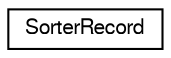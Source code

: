 digraph "Graphical Class Hierarchy"
{
  edge [fontname="FreeSans",fontsize="10",labelfontname="FreeSans",labelfontsize="10"];
  node [fontname="FreeSans",fontsize="10",shape=record];
  rankdir="LR";
  Node0 [label="SorterRecord",height=0.2,width=0.4,color="black", fillcolor="white", style="filled",URL="$structSorterRecord.html"];
}
